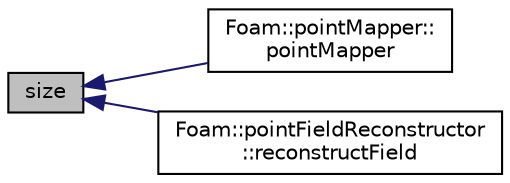 digraph "size"
{
  bgcolor="transparent";
  edge [fontname="Helvetica",fontsize="10",labelfontname="Helvetica",labelfontsize="10"];
  node [fontname="Helvetica",fontsize="10",shape=record];
  rankdir="LR";
  Node1 [label="size",height=0.2,width=0.4,color="black", fillcolor="grey75", style="filled", fontcolor="black"];
  Node1 -> Node2 [dir="back",color="midnightblue",fontsize="10",style="solid",fontname="Helvetica"];
  Node2 [label="Foam::pointMapper::\lpointMapper",height=0.2,width=0.4,color="black",URL="$a01887.html#adb5e634792694a5c3b9476271931367d",tooltip="Construct from mapPolyMesh. "];
  Node1 -> Node3 [dir="back",color="midnightblue",fontsize="10",style="solid",fontname="Helvetica"];
  Node3 [label="Foam::pointFieldReconstructor\l::reconstructField",height=0.2,width=0.4,color="black",URL="$a01881.html#a3e2b40e9c2972d2d28385935a616502b"];
}
